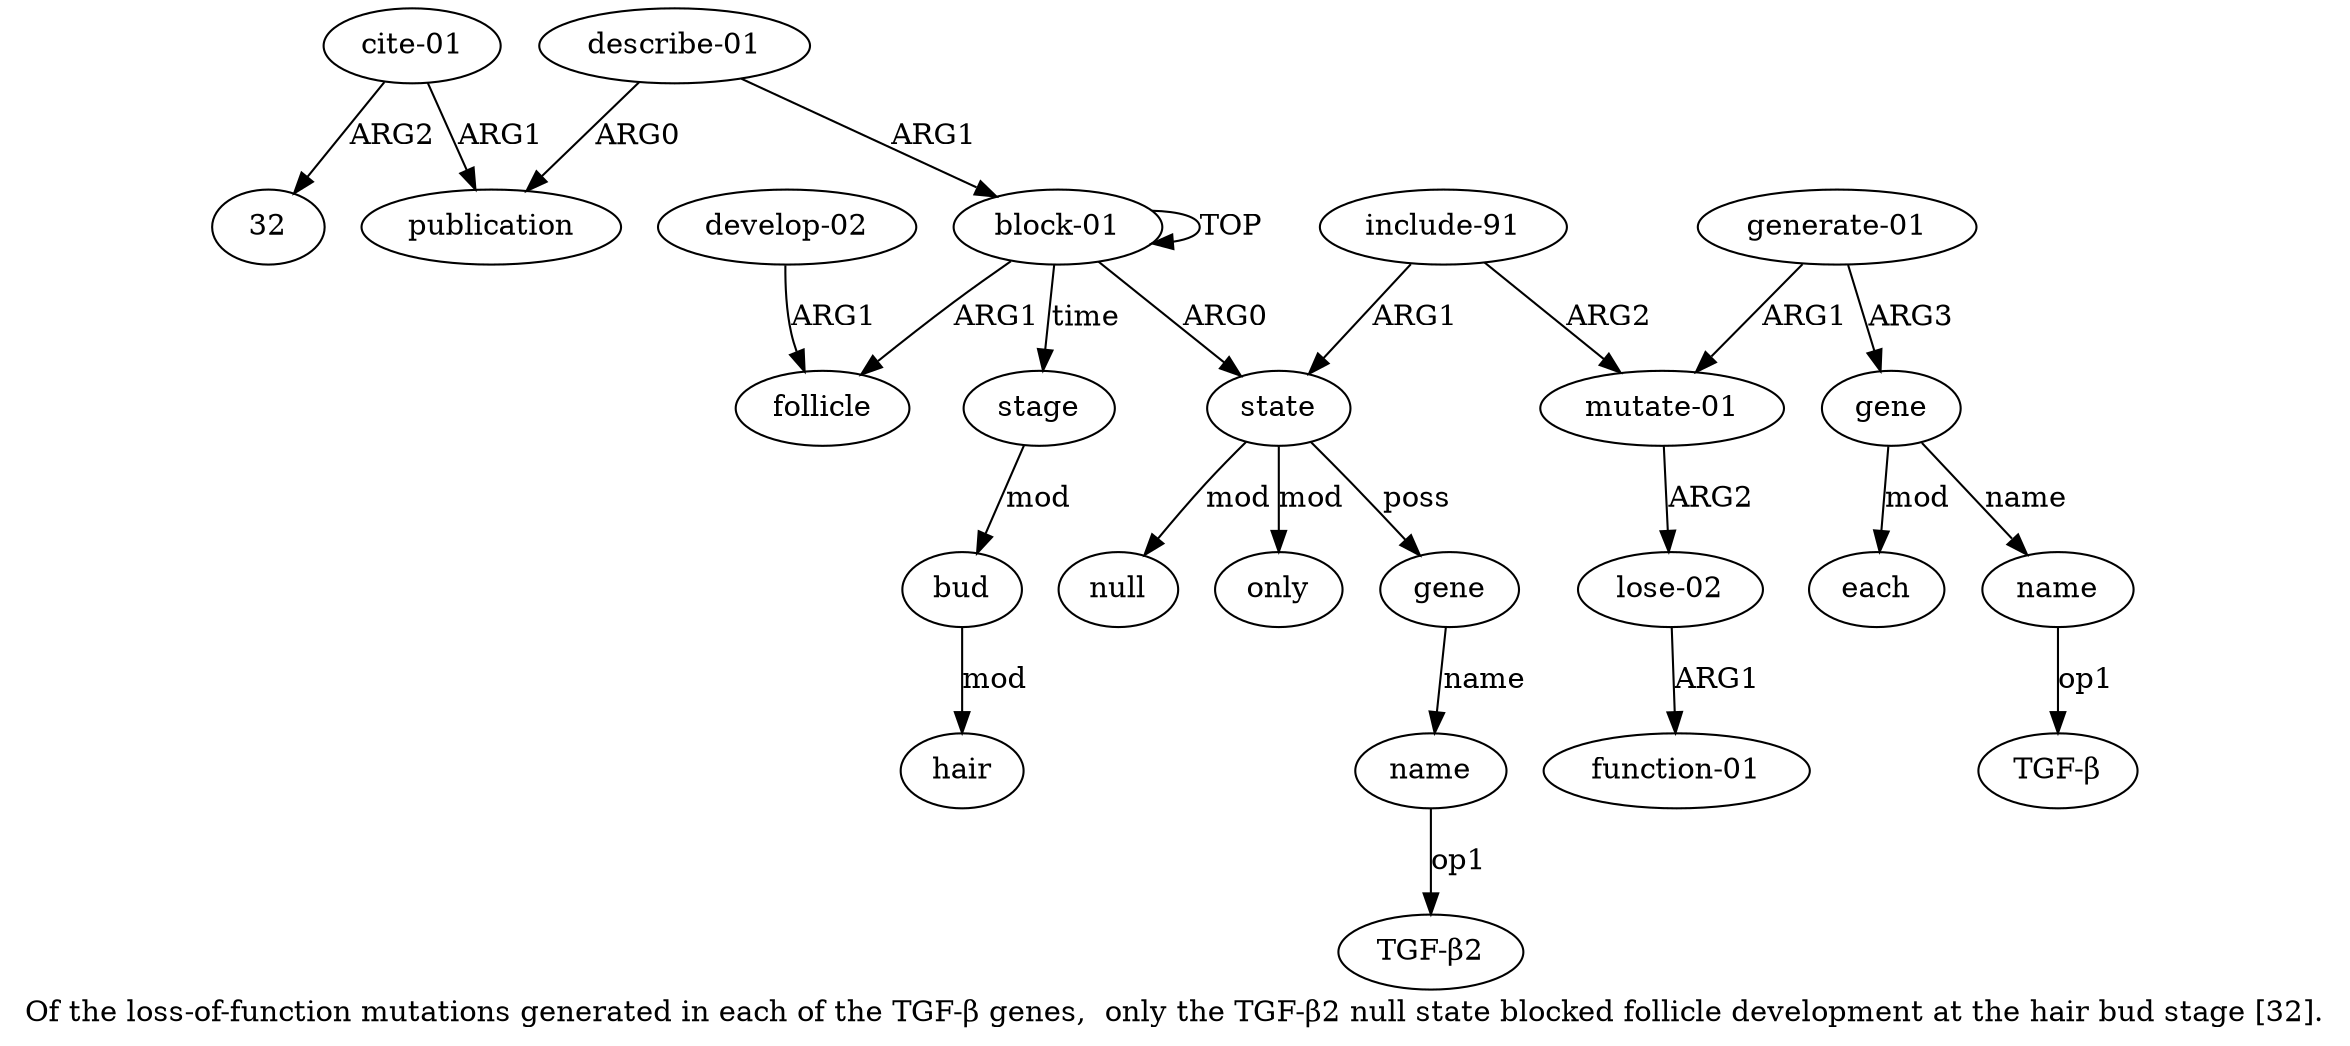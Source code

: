 digraph  {
	graph [label="Of the loss-of-function mutations generated in each of the TGF-β genes,  only the TGF-β2 null state blocked follicle development \
at the hair bud stage [32]."];
	node [label="\N"];
	a20	 [color=black,
		gold_ind=20,
		gold_label=publication,
		label=publication,
		test_ind=20,
		test_label=publication];
	a21	 [color=black,
		gold_ind=21,
		gold_label="cite-01",
		label="cite-01",
		test_ind=21,
		test_label="cite-01"];
	a21 -> a20 [key=0,
	color=black,
	gold_label=ARG1,
	label=ARG1,
	test_label=ARG1];
"a21 32" [color=black,
	gold_ind=-1,
	gold_label=32,
	label=32,
	test_ind=-1,
	test_label=32];
a21 -> "a21 32" [key=0,
color=black,
gold_label=ARG2,
label=ARG2,
test_label=ARG2];
"a4 TGF-β2" [color=black,
gold_ind=-1,
gold_label="TGF-β2",
label="TGF-β2",
test_ind=-1,
test_label="TGF-β2"];
a15 [color=black,
gold_ind=15,
gold_label="develop-02",
label="develop-02",
test_ind=15,
test_label="develop-02"];
a14 [color=black,
gold_ind=14,
gold_label=follicle,
label=follicle,
test_ind=14,
test_label=follicle];
a15 -> a14 [key=0,
color=black,
gold_label=ARG1,
label=ARG1,
test_label=ARG1];
a17 [color=black,
gold_ind=17,
gold_label=bud,
label=bud,
test_ind=17,
test_label=bud];
a18 [color=black,
gold_ind=18,
gold_label=hair,
label=hair,
test_ind=18,
test_label=hair];
a17 -> a18 [key=0,
color=black,
gold_label=mod,
label=mod,
test_label=mod];
a16 [color=black,
gold_ind=16,
gold_label=stage,
label=stage,
test_ind=16,
test_label=stage];
a16 -> a17 [key=0,
color=black,
gold_label=mod,
label=mod,
test_label=mod];
a11 [color=black,
gold_ind=11,
gold_label=gene,
label=gene,
test_ind=11,
test_label=gene];
a13 [color=black,
gold_ind=13,
gold_label=each,
label=each,
test_ind=13,
test_label=each];
a11 -> a13 [key=0,
color=black,
gold_label=mod,
label=mod,
test_label=mod];
a12 [color=black,
gold_ind=12,
gold_label=name,
label=name,
test_ind=12,
test_label=name];
a11 -> a12 [key=0,
color=black,
gold_label=name,
label=name,
test_label=name];
a10 [color=black,
gold_ind=10,
gold_label="generate-01",
label="generate-01",
test_ind=10,
test_label="generate-01"];
a10 -> a11 [key=0,
color=black,
gold_label=ARG3,
label=ARG3,
test_label=ARG3];
a7 [color=black,
gold_ind=7,
gold_label="mutate-01",
label="mutate-01",
test_ind=7,
test_label="mutate-01"];
a10 -> a7 [key=0,
color=black,
gold_label=ARG1,
label=ARG1,
test_label=ARG1];
"a12 TGF-β" [color=black,
gold_ind=-1,
gold_label="TGF-β",
label="TGF-β",
test_ind=-1,
test_label="TGF-β"];
a12 -> "a12 TGF-β" [key=0,
color=black,
gold_label=op1,
label=op1,
test_label=op1];
a19 [color=black,
gold_ind=19,
gold_label="describe-01",
label="describe-01",
test_ind=19,
test_label="describe-01"];
a19 -> a20 [key=0,
color=black,
gold_label=ARG0,
label=ARG0,
test_label=ARG0];
a0 [color=black,
gold_ind=0,
gold_label="block-01",
label="block-01",
test_ind=0,
test_label="block-01"];
a19 -> a0 [key=0,
color=black,
gold_label=ARG1,
label=ARG1,
test_label=ARG1];
a1 [color=black,
gold_ind=1,
gold_label=state,
label=state,
test_ind=1,
test_label=state];
a3 [color=black,
gold_ind=3,
gold_label=gene,
label=gene,
test_ind=3,
test_label=gene];
a1 -> a3 [key=0,
color=black,
gold_label=poss,
label=poss,
test_label=poss];
a2 [color=black,
gold_ind=2,
gold_label=null,
label=null,
test_ind=2,
test_label=null];
a1 -> a2 [key=0,
color=black,
gold_label=mod,
label=mod,
test_label=mod];
a5 [color=black,
gold_ind=5,
gold_label=only,
label=only,
test_ind=5,
test_label=only];
a1 -> a5 [key=0,
color=black,
gold_label=mod,
label=mod,
test_label=mod];
a0 -> a14 [key=0,
color=black,
gold_label=ARG1,
label=ARG1,
test_label=ARG1];
a0 -> a16 [key=0,
color=black,
gold_label=time,
label=time,
test_label=time];
a0 -> a1 [key=0,
color=black,
gold_label=ARG0,
label=ARG0,
test_label=ARG0];
a0 -> a0 [key=0,
color=black,
gold_label=TOP,
label=TOP,
test_label=TOP];
a4 [color=black,
gold_ind=4,
gold_label=name,
label=name,
test_ind=4,
test_label=name];
a3 -> a4 [key=0,
color=black,
gold_label=name,
label=name,
test_label=name];
a4 -> "a4 TGF-β2" [key=0,
color=black,
gold_label=op1,
label=op1,
test_label=op1];
a8 [color=black,
gold_ind=8,
gold_label="lose-02",
label="lose-02",
test_ind=8,
test_label="lose-02"];
a7 -> a8 [key=0,
color=black,
gold_label=ARG2,
label=ARG2,
test_label=ARG2];
a6 [color=black,
gold_ind=6,
gold_label="include-91",
label="include-91",
test_ind=6,
test_label="include-91"];
a6 -> a1 [key=0,
color=black,
gold_label=ARG1,
label=ARG1,
test_label=ARG1];
a6 -> a7 [key=0,
color=black,
gold_label=ARG2,
label=ARG2,
test_label=ARG2];
a9 [color=black,
gold_ind=9,
gold_label="function-01",
label="function-01",
test_ind=9,
test_label="function-01"];
a8 -> a9 [key=0,
color=black,
gold_label=ARG1,
label=ARG1,
test_label=ARG1];
}
